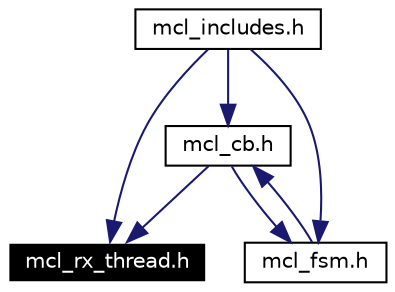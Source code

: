 digraph G
{
  edge [fontname="Helvetica",fontsize=10,labelfontname="Helvetica",labelfontsize=10];
  node [fontname="Helvetica",fontsize=10,shape=record];
  Node2005 [label="mcl_rx_thread.h",height=0.2,width=0.4,color="white", fillcolor="black", style="filled" fontcolor="white"];
  Node2006 -> Node2005 [color="midnightblue",fontsize=10,style="solid",fontname="Helvetica"];
  Node2006 [label="mcl_cb.h",height=0.2,width=0.4,color="black",URL="$mcl__cb_8h.html"];
  Node2007 -> Node2006 [color="midnightblue",fontsize=10,style="solid",fontname="Helvetica"];
  Node2007 [label="mcl_includes.h",height=0.2,width=0.4,color="black",URL="$mcl__includes_8h.html"];
  Node2033 -> Node2006 [color="midnightblue",fontsize=10,style="solid",fontname="Helvetica"];
  Node2033 [label="mcl_fsm.h",height=0.2,width=0.4,color="black",URL="$mcl__fsm_8h.html"];
  Node2006 -> Node2033 [color="midnightblue",fontsize=10,style="solid",fontname="Helvetica"];
  Node2007 -> Node2033 [color="midnightblue",fontsize=10,style="solid",fontname="Helvetica"];
  Node2007 -> Node2005 [color="midnightblue",fontsize=10,style="solid",fontname="Helvetica"];
}

